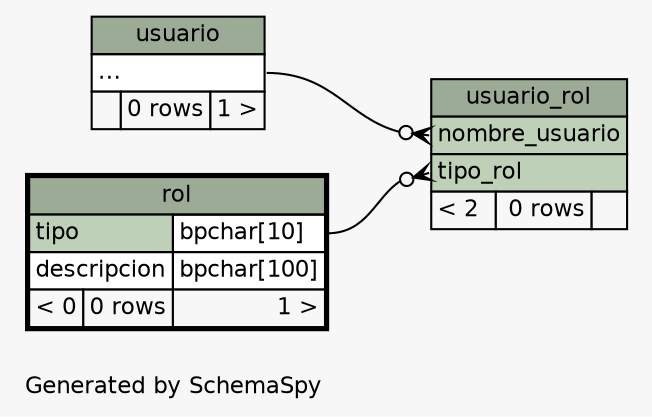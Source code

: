 // dot 2.26.3 on Linux 3.8.0-35-generic
// SchemaSpy rev 590
digraph "twoDegreesRelationshipsDiagram" {
  graph [
    rankdir="RL"
    bgcolor="#f7f7f7"
    label="\nGenerated by SchemaSpy"
    labeljust="l"
    nodesep="0.18"
    ranksep="0.46"
    fontname="Helvetica"
    fontsize="11"
  ];
  node [
    fontname="Helvetica"
    fontsize="11"
    shape="plaintext"
  ];
  edge [
    arrowsize="0.8"
  ];
  "usuario_rol":"nombre_usuario":w -> "usuario":"elipses":e [arrowhead=none dir=back arrowtail=crowodot];
  "usuario_rol":"tipo_rol":w -> "rol":"tipo.type":e [arrowhead=none dir=back arrowtail=crowodot];
  "rol" [
    label=<
    <TABLE BORDER="2" CELLBORDER="1" CELLSPACING="0" BGCOLOR="#ffffff">
      <TR><TD COLSPAN="3" BGCOLOR="#9bab96" ALIGN="CENTER">rol</TD></TR>
      <TR><TD PORT="tipo" COLSPAN="2" BGCOLOR="#bed1b8" ALIGN="LEFT">tipo</TD><TD PORT="tipo.type" ALIGN="LEFT">bpchar[10]</TD></TR>
      <TR><TD PORT="descripcion" COLSPAN="2" ALIGN="LEFT">descripcion</TD><TD PORT="descripcion.type" ALIGN="LEFT">bpchar[100]</TD></TR>
      <TR><TD ALIGN="LEFT" BGCOLOR="#f7f7f7">&lt; 0</TD><TD ALIGN="RIGHT" BGCOLOR="#f7f7f7">0 rows</TD><TD ALIGN="RIGHT" BGCOLOR="#f7f7f7">1 &gt;</TD></TR>
    </TABLE>>
    URL="rol.html"
    tooltip="rol"
  ];
  "usuario" [
    label=<
    <TABLE BORDER="0" CELLBORDER="1" CELLSPACING="0" BGCOLOR="#ffffff">
      <TR><TD COLSPAN="3" BGCOLOR="#9bab96" ALIGN="CENTER">usuario</TD></TR>
      <TR><TD PORT="elipses" COLSPAN="3" ALIGN="LEFT">...</TD></TR>
      <TR><TD ALIGN="LEFT" BGCOLOR="#f7f7f7">  </TD><TD ALIGN="RIGHT" BGCOLOR="#f7f7f7">0 rows</TD><TD ALIGN="RIGHT" BGCOLOR="#f7f7f7">1 &gt;</TD></TR>
    </TABLE>>
    URL="usuario.html"
    tooltip="usuario"
  ];
  "usuario_rol" [
    label=<
    <TABLE BORDER="0" CELLBORDER="1" CELLSPACING="0" BGCOLOR="#ffffff">
      <TR><TD COLSPAN="3" BGCOLOR="#9bab96" ALIGN="CENTER">usuario_rol</TD></TR>
      <TR><TD PORT="nombre_usuario" COLSPAN="3" BGCOLOR="#bed1b8" ALIGN="LEFT">nombre_usuario</TD></TR>
      <TR><TD PORT="tipo_rol" COLSPAN="3" BGCOLOR="#bed1b8" ALIGN="LEFT">tipo_rol</TD></TR>
      <TR><TD ALIGN="LEFT" BGCOLOR="#f7f7f7">&lt; 2</TD><TD ALIGN="RIGHT" BGCOLOR="#f7f7f7">0 rows</TD><TD ALIGN="RIGHT" BGCOLOR="#f7f7f7">  </TD></TR>
    </TABLE>>
    URL="usuario_rol.html"
    tooltip="usuario_rol"
  ];
}
